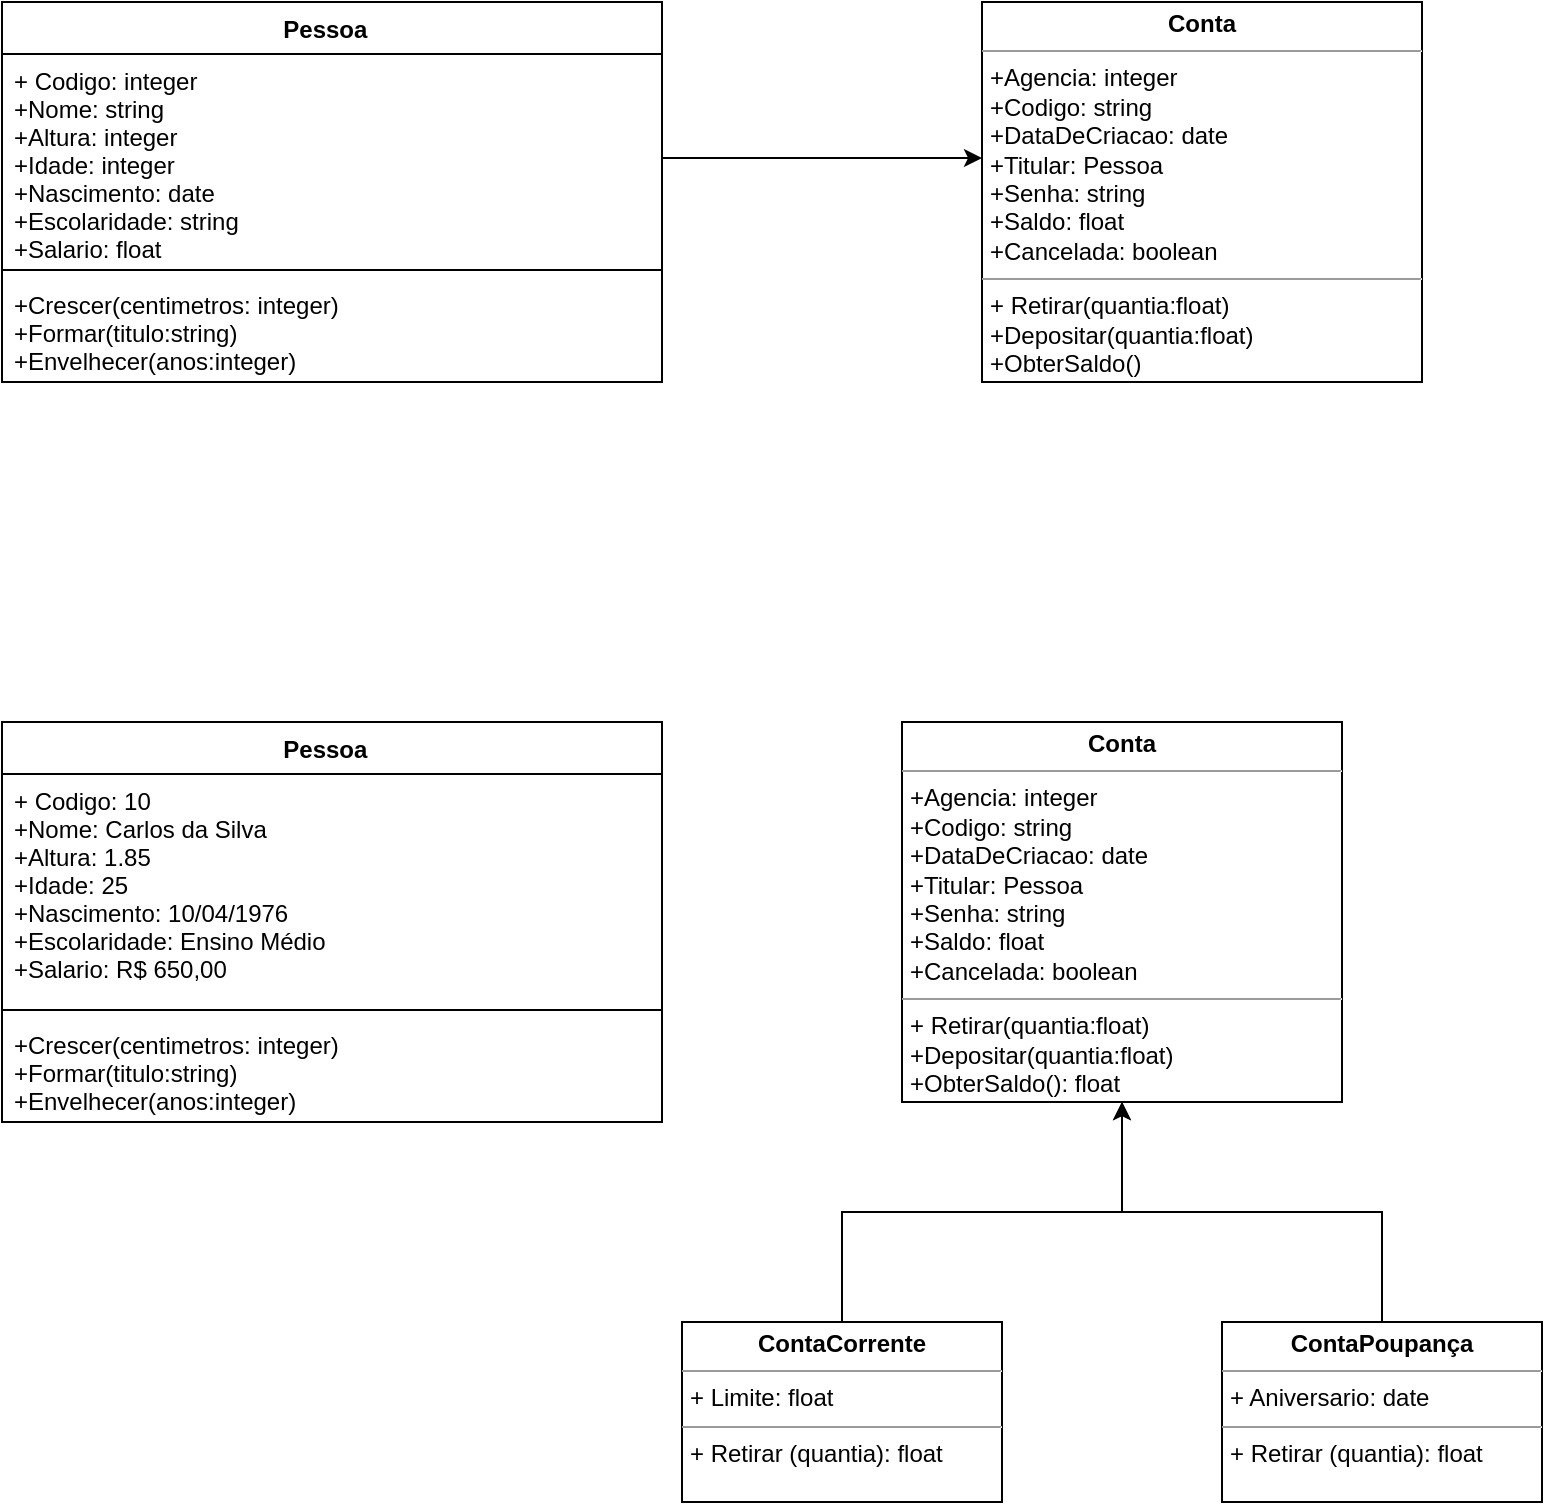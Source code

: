 <mxfile version="20.8.16" type="device"><diagram name="Página-1" id="rLILoGifYBOQU58nVMWE"><mxGraphModel dx="924" dy="835" grid="1" gridSize="10" guides="1" tooltips="1" connect="1" arrows="1" fold="1" page="1" pageScale="1" pageWidth="827" pageHeight="1169" math="0" shadow="0"><root><mxCell id="0"/><mxCell id="1" parent="0"/><mxCell id="dYrpSzAzSn3zskQ8aG4f-11" value="Pessoa  &#10;&#10;&#10;" style="swimlane;fontStyle=1;align=center;verticalAlign=top;childLayout=stackLayout;horizontal=1;startSize=26;horizontalStack=0;resizeParent=1;resizeParentMax=0;resizeLast=0;collapsible=1;marginBottom=0;" parent="1" vertex="1"><mxGeometry x="10" y="20" width="330" height="190" as="geometry"/></mxCell><mxCell id="dYrpSzAzSn3zskQ8aG4f-12" value="+ Codigo: integer&#10;+Nome: string&#10;+Altura: integer&#10;+Idade: integer&#10;+Nascimento: date&#10;+Escolaridade: string&#10;+Salario: float&#10;&#10;&#10;&#10;" style="text;strokeColor=none;fillColor=none;align=left;verticalAlign=top;spacingLeft=4;spacingRight=4;overflow=hidden;rotatable=0;points=[[0,0.5],[1,0.5]];portConstraint=eastwest;" parent="dYrpSzAzSn3zskQ8aG4f-11" vertex="1"><mxGeometry y="26" width="330" height="104" as="geometry"/></mxCell><mxCell id="dYrpSzAzSn3zskQ8aG4f-13" value="" style="line;strokeWidth=1;fillColor=none;align=left;verticalAlign=middle;spacingTop=-1;spacingLeft=3;spacingRight=3;rotatable=0;labelPosition=right;points=[];portConstraint=eastwest;strokeColor=inherit;" parent="dYrpSzAzSn3zskQ8aG4f-11" vertex="1"><mxGeometry y="130" width="330" height="8" as="geometry"/></mxCell><mxCell id="dYrpSzAzSn3zskQ8aG4f-14" value="+Crescer(centimetros: integer)&#10;+Formar(titulo:string)&#10;+Envelhecer(anos:integer)" style="text;strokeColor=none;fillColor=none;align=left;verticalAlign=top;spacingLeft=4;spacingRight=4;overflow=hidden;rotatable=0;points=[[0,0.5],[1,0.5]];portConstraint=eastwest;" parent="dYrpSzAzSn3zskQ8aG4f-11" vertex="1"><mxGeometry y="138" width="330" height="52" as="geometry"/></mxCell><mxCell id="dYrpSzAzSn3zskQ8aG4f-17" value="&lt;p style=&quot;margin:0px;margin-top:4px;text-align:center;&quot;&gt;&lt;b&gt;Conta&lt;/b&gt;&lt;/p&gt;&lt;hr size=&quot;1&quot;&gt;&lt;p style=&quot;margin:0px;margin-left:4px;&quot;&gt;+Agencia: integer&lt;/p&gt;&lt;p style=&quot;margin:0px;margin-left:4px;&quot;&gt;+Codigo: string&lt;/p&gt;&lt;p style=&quot;margin:0px;margin-left:4px;&quot;&gt;+DataDeCriacao: date&lt;/p&gt;&lt;p style=&quot;margin:0px;margin-left:4px;&quot;&gt;+Titular: Pessoa&lt;/p&gt;&lt;p style=&quot;margin:0px;margin-left:4px;&quot;&gt;+Senha: string&lt;/p&gt;&lt;p style=&quot;margin:0px;margin-left:4px;&quot;&gt;+Saldo: float&lt;/p&gt;&lt;p style=&quot;margin:0px;margin-left:4px;&quot;&gt;+Cancelada: boolean&lt;/p&gt;&lt;hr size=&quot;1&quot;&gt;&lt;p style=&quot;margin:0px;margin-left:4px;&quot;&gt;+ Retirar(quantia:float)&lt;/p&gt;&lt;p style=&quot;margin:0px;margin-left:4px;&quot;&gt;+Depositar(quantia:float)&lt;/p&gt;&lt;p style=&quot;margin:0px;margin-left:4px;&quot;&gt;+ObterSaldo()&lt;/p&gt;" style="verticalAlign=top;align=left;overflow=fill;fontSize=12;fontFamily=Helvetica;html=1;" parent="1" vertex="1"><mxGeometry x="500" y="20" width="220" height="190" as="geometry"/></mxCell><mxCell id="7AhzIJimneldtG6Ntdy8-1" value="Pessoa  &#10;&#10;&#10;" style="swimlane;fontStyle=1;align=center;verticalAlign=top;childLayout=stackLayout;horizontal=1;startSize=26;horizontalStack=0;resizeParent=1;resizeParentMax=0;resizeLast=0;collapsible=1;marginBottom=0;" parent="1" vertex="1"><mxGeometry x="10" y="380" width="330" height="200" as="geometry"/></mxCell><mxCell id="7AhzIJimneldtG6Ntdy8-2" value="+ Codigo: 10&#10;+Nome: Carlos da Silva &#10;+Altura: 1.85&#10;+Idade: 25&#10;+Nascimento: 10/04/1976&#10;+Escolaridade: Ensino Médio&#10;+Salario: R$ 650,00&#10;&#10;&#10;&#10;" style="text;strokeColor=none;fillColor=none;align=left;verticalAlign=top;spacingLeft=4;spacingRight=4;overflow=hidden;rotatable=0;points=[[0,0.5],[1,0.5]];portConstraint=eastwest;" parent="7AhzIJimneldtG6Ntdy8-1" vertex="1"><mxGeometry y="26" width="330" height="114" as="geometry"/></mxCell><mxCell id="7AhzIJimneldtG6Ntdy8-3" value="" style="line;strokeWidth=1;fillColor=none;align=left;verticalAlign=middle;spacingTop=-1;spacingLeft=3;spacingRight=3;rotatable=0;labelPosition=right;points=[];portConstraint=eastwest;strokeColor=inherit;" parent="7AhzIJimneldtG6Ntdy8-1" vertex="1"><mxGeometry y="140" width="330" height="8" as="geometry"/></mxCell><mxCell id="7AhzIJimneldtG6Ntdy8-4" value="+Crescer(centimetros: integer)&#10;+Formar(titulo:string)&#10;+Envelhecer(anos:integer)" style="text;strokeColor=none;fillColor=none;align=left;verticalAlign=top;spacingLeft=4;spacingRight=4;overflow=hidden;rotatable=0;points=[[0,0.5],[1,0.5]];portConstraint=eastwest;" parent="7AhzIJimneldtG6Ntdy8-1" vertex="1"><mxGeometry y="148" width="330" height="52" as="geometry"/></mxCell><mxCell id="7AhzIJimneldtG6Ntdy8-5" value="&lt;p style=&quot;margin:0px;margin-top:4px;text-align:center;&quot;&gt;&lt;b&gt;Conta&lt;/b&gt;&lt;/p&gt;&lt;hr size=&quot;1&quot;&gt;&lt;p style=&quot;margin:0px;margin-left:4px;&quot;&gt;+Agencia: integer&lt;/p&gt;&lt;p style=&quot;margin:0px;margin-left:4px;&quot;&gt;+Codigo: string&lt;/p&gt;&lt;p style=&quot;margin:0px;margin-left:4px;&quot;&gt;+DataDeCriacao: date&lt;/p&gt;&lt;p style=&quot;margin:0px;margin-left:4px;&quot;&gt;+Titular: Pessoa&lt;/p&gt;&lt;p style=&quot;margin:0px;margin-left:4px;&quot;&gt;+Senha: string&lt;/p&gt;&lt;p style=&quot;margin:0px;margin-left:4px;&quot;&gt;+Saldo: float&lt;/p&gt;&lt;p style=&quot;margin:0px;margin-left:4px;&quot;&gt;+Cancelada: boolean&lt;/p&gt;&lt;hr size=&quot;1&quot;&gt;&lt;p style=&quot;margin:0px;margin-left:4px;&quot;&gt;+ Retirar(quantia:float)&lt;/p&gt;&lt;p style=&quot;margin:0px;margin-left:4px;&quot;&gt;+Depositar(quantia:float)&lt;/p&gt;&lt;p style=&quot;margin:0px;margin-left:4px;&quot;&gt;+ObterSaldo(): float&lt;/p&gt;" style="verticalAlign=top;align=left;overflow=fill;fontSize=12;fontFamily=Helvetica;html=1;" parent="1" vertex="1"><mxGeometry x="460" y="380" width="220" height="190" as="geometry"/></mxCell><mxCell id="n9knDw1o0KmpbMVttupT-4" value="" style="edgeStyle=orthogonalEdgeStyle;rounded=0;orthogonalLoop=1;jettySize=auto;html=1;" edge="1" parent="1" source="n9knDw1o0KmpbMVttupT-2" target="7AhzIJimneldtG6Ntdy8-5"><mxGeometry relative="1" as="geometry"/></mxCell><mxCell id="n9knDw1o0KmpbMVttupT-2" value="&lt;p style=&quot;margin:0px;margin-top:4px;text-align:center;&quot;&gt;&lt;b&gt;ContaCorrente&lt;/b&gt;&lt;/p&gt;&lt;hr size=&quot;1&quot;&gt;&lt;p style=&quot;margin:0px;margin-left:4px;&quot;&gt;+ Limite: float&lt;/p&gt;&lt;hr size=&quot;1&quot;&gt;&lt;p style=&quot;margin:0px;margin-left:4px;&quot;&gt;+ Retirar (quantia): float&lt;/p&gt;" style="verticalAlign=top;align=left;overflow=fill;fontSize=12;fontFamily=Helvetica;html=1;" vertex="1" parent="1"><mxGeometry x="350" y="680" width="160" height="90" as="geometry"/></mxCell><mxCell id="n9knDw1o0KmpbMVttupT-5" value="" style="edgeStyle=orthogonalEdgeStyle;rounded=0;orthogonalLoop=1;jettySize=auto;html=1;" edge="1" parent="1" source="n9knDw1o0KmpbMVttupT-3" target="7AhzIJimneldtG6Ntdy8-5"><mxGeometry relative="1" as="geometry"/></mxCell><mxCell id="n9knDw1o0KmpbMVttupT-3" value="&lt;p style=&quot;margin:0px;margin-top:4px;text-align:center;&quot;&gt;&lt;b&gt;ContaPoupança&lt;/b&gt;&lt;/p&gt;&lt;hr size=&quot;1&quot;&gt;&lt;p style=&quot;margin:0px;margin-left:4px;&quot;&gt;+ Aniversario: date&lt;/p&gt;&lt;hr size=&quot;1&quot;&gt;&lt;p style=&quot;margin:0px;margin-left:4px;&quot;&gt;+ Retirar (quantia): float&lt;/p&gt;" style="verticalAlign=top;align=left;overflow=fill;fontSize=12;fontFamily=Helvetica;html=1;" vertex="1" parent="1"><mxGeometry x="620" y="680" width="160" height="90" as="geometry"/></mxCell><mxCell id="n9knDw1o0KmpbMVttupT-15" style="edgeStyle=orthogonalEdgeStyle;rounded=0;orthogonalLoop=1;jettySize=auto;html=1;" edge="1" parent="1" source="dYrpSzAzSn3zskQ8aG4f-12"><mxGeometry relative="1" as="geometry"><mxPoint x="500" y="98" as="targetPoint"/></mxGeometry></mxCell></root></mxGraphModel></diagram></mxfile>